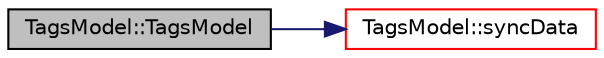 digraph "TagsModel::TagsModel"
{
 // LATEX_PDF_SIZE
  edge [fontname="Helvetica",fontsize="10",labelfontname="Helvetica",labelfontsize="10"];
  node [fontname="Helvetica",fontsize="10",shape=record];
  rankdir="LR";
  Node1 [label="TagsModel::TagsModel",height=0.2,width=0.4,color="black", fillcolor="grey75", style="filled", fontcolor="black",tooltip=" "];
  Node1 -> Node2 [color="midnightblue",fontsize="10",style="solid",fontname="Helvetica"];
  Node2 [label="TagsModel::syncData",height=0.2,width=0.4,color="red", fillcolor="white", style="filled",URL="$class_tags_model.html#a0ca870d04bfdedfd7020398264dedeeb",tooltip=" "];
}
